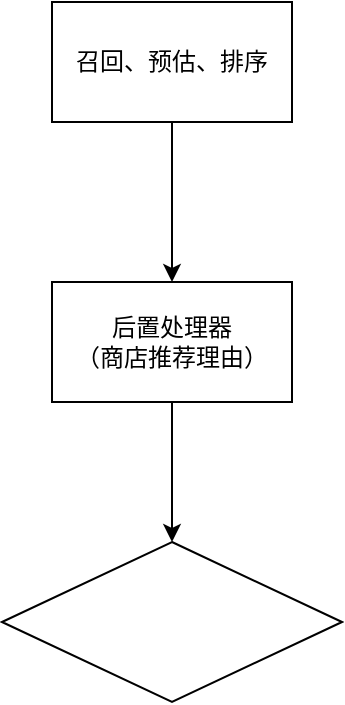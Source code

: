 <mxfile version="24.6.3" type="github">
  <diagram name="第 1 页" id="WHk2lP5VTiKvq-knWTFa">
    <mxGraphModel dx="1050" dy="542" grid="1" gridSize="10" guides="1" tooltips="1" connect="1" arrows="1" fold="1" page="1" pageScale="1" pageWidth="827" pageHeight="1169" math="0" shadow="0">
      <root>
        <mxCell id="0" />
        <mxCell id="1" parent="0" />
        <mxCell id="j2hrrhkY1lciyOF6niYS-3" value="" style="edgeStyle=orthogonalEdgeStyle;rounded=0;orthogonalLoop=1;jettySize=auto;html=1;" edge="1" parent="1" source="j2hrrhkY1lciyOF6niYS-1" target="j2hrrhkY1lciyOF6niYS-2">
          <mxGeometry relative="1" as="geometry" />
        </mxCell>
        <mxCell id="j2hrrhkY1lciyOF6niYS-1" value="召回、预估、排序" style="whiteSpace=wrap;html=1;" vertex="1" parent="1">
          <mxGeometry x="300" y="40" width="120" height="60" as="geometry" />
        </mxCell>
        <mxCell id="j2hrrhkY1lciyOF6niYS-5" value="" style="edgeStyle=orthogonalEdgeStyle;rounded=0;orthogonalLoop=1;jettySize=auto;html=1;" edge="1" parent="1" source="j2hrrhkY1lciyOF6niYS-2" target="j2hrrhkY1lciyOF6niYS-4">
          <mxGeometry relative="1" as="geometry" />
        </mxCell>
        <mxCell id="j2hrrhkY1lciyOF6niYS-2" value="后置处理器&lt;br&gt;（商店推荐理由）" style="whiteSpace=wrap;html=1;" vertex="1" parent="1">
          <mxGeometry x="300" y="180" width="120" height="60" as="geometry" />
        </mxCell>
        <mxCell id="j2hrrhkY1lciyOF6niYS-4" value="" style="rhombus;whiteSpace=wrap;html=1;" vertex="1" parent="1">
          <mxGeometry x="275" y="310" width="170" height="80" as="geometry" />
        </mxCell>
      </root>
    </mxGraphModel>
  </diagram>
</mxfile>
